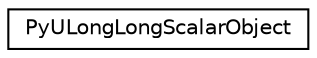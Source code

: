digraph "Graphical Class Hierarchy"
{
 // LATEX_PDF_SIZE
  edge [fontname="Helvetica",fontsize="10",labelfontname="Helvetica",labelfontsize="10"];
  node [fontname="Helvetica",fontsize="10",shape=record];
  rankdir="LR";
  Node0 [label="PyULongLongScalarObject",height=0.2,width=0.4,color="black", fillcolor="white", style="filled",URL="$structPyULongLongScalarObject.html",tooltip=" "];
}
